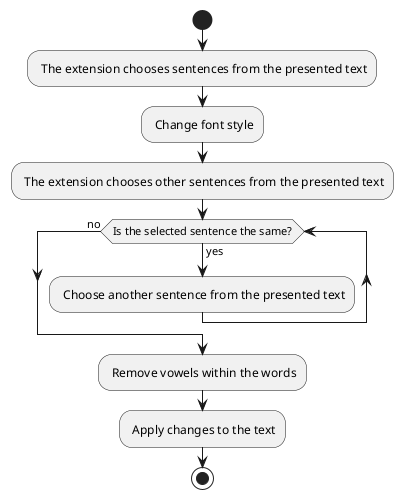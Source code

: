 @startuml surface
start

: The extension chooses sentences from the presented text;
: Change font style;
: The extension chooses other sentences from the presented text;
while (Is the selected sentence the same?) is (yes)
    : Choose another sentence from the presented text;
endwhile (no)
: Remove vowels within the words;
: Apply changes to the text;

stop
@enduml
